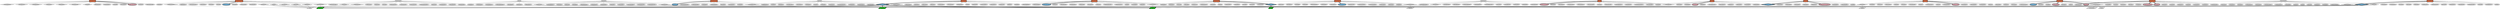 graph IMDB {

	// Director nodes
	subgraph directors {
		node[shape=diamond style=filled]
		aromeclaudemichel
		abraunbettinai
		akinkelmartin
		atraykovatanas
		akronthalerthomas
		aaltmanroberti
		agustemmanuelii
		avergnejeanpierre[ penwidth=5 fillcolor=lightskyblue]
		acatonjonesmichael
		astephanbernhard
		aladogedominique
		aklischstefan
		ametcalfestephen[ penwidth=5 fillcolor=lightskyblue]
		atonetticlaudio
		aengelhardtwilhelm
		akappesstphane
		azensmichael
		amillergeorgei[ penwidth=5 fillcolor=lightskyblue]
		abonnetchristiani
		asciveresmarianna[ penwidth=5 fillcolor=lightskyblue]
		abattiatofranco
		aapprederisfranck
		apakulaalanj
		apunchevborislav
		agrimaldiaurelioi
		asummereric
		asoderberghsteven
		asurchadzhievstefani
		amarinovichanton
		averhoevenpauli
		agutjahrrainer
		akrgnther
	}

	// Actor nodes
	subgraph actors {
		node[style=filled]
		adietermann
		afredward
		afirminerichard
		aclaudiamessner
		aguillaumeromain
		aenzodimartino
		awilliamatherton
		aconsuelolupo
		astefanpetrov
		awayneknight
		aandreasschwaiger
		aanthonyheald
		aceceliaannbirt
		adinaconnolly
		aleonardlansink
		apierrearditi
		acoralyzahonero
		alyubomirbobchevski
		abrigittefossey
		alloydalan
		aivangrigorov
		aantoninobruschetta
		aluciasardo
		asamantharnier
		acarolflorence
		atheresascholze
		adenisarndt
		aemilmarkov
		ajeannetripplehorn
		ascottcaan
		ageorgeclooney
		agerdlohmeyer
		anicolegrimaudo
		aalexandrawinisky
		anicholaswoodeson
		awhoopigoldberg
		aindiravarma
		agretascacchi[ penwidth=5 fillcolor=pink]
		astefandanailov
		adanielvonbargen
		arobyndouglass
		amarenschumacher
		amiguelferrer
		aantoniettacarbonetti
		ajorgerhernandez
		avolkerranisch
		abrnicebejo
		astanleyanderson
		astevekuhn
		apaolaciampi
		aandygarcia
		asharonstone
		amarisaburger
		akarinthaler
		adanielegalea
		astevekalfa
		arichardegrant
		adavidsontag
		aivantonev
		asonyadjulgerova
		ajamessikking
		adimitarhadzhiyanev
		acatherinezetajones
		amarcospicuglia
		anormanarmour
		asheilapaterson
		ajohnheard
		agabrieleferzetti
		afrancishuster
		apetergallagher
		adavidthewlis
		aantonradichev
		asydneypollack
		ajrggudzuhn
		alaurabetti[ penwidth=5 fillcolor=pink]
		aannamariagherardi
		alarrysontag[ penwidth=5 fillcolor=lightskyblue]
		amaurizionicolosi
		afrancomirabella[ penwidth=5 fillcolor=pink]
		abarbaratabita
		ajanchappell
		anikoladadov
		aminianden
		aianholm
		alewissmith
		aviktordanchenko
		abradpitt[ penwidth=5 fillcolor=pink]
		amichaeldouglas[ penwidth=5 fillcolor=lightskyblue]
		aneilmaskell
		ajuliaroberts
		amanliosgalambro
		aberniemac
		ajohnfinn
		afloramontgomery
		ajackmcgee
		ageorgedzundza
		aarmelledeutsch
		aulrichmhe
		asotirmaynolovski
		acaseyaffleck
		arobertculp
		atzenokandov
		aivanbratanov
		amarksangster
		acaitlinoheaney
		alyubomirbachvarov
		aserenaautieri
		apetardespotov
		aterenceharvey
		agesinecukrowski
		aileanarigano
		agabriellelazure[ penwidth=5 fillcolor=pink]
		ajustinmonjo
		aginachiarelli
		aconnorwiddows
		alylelovett
		astancollymore[ penwidth=5 fillcolor=lightskyblue]
		araffaeladavi
		ajuliedray
		ajannowicki
		atzvetolyubrakovski
		afabiolobello
		afrankpatton
		amichalbajor
		atimothypaulperez[ penwidth=5 fillcolor=pink]
		atimrobbins
		adinamerrill
		aalancpeterson
		aludwigbriand
		adeanstockwell
		afrankcturner
		astanleytucci
		amarccaleb
		agilbellows
		amaurolenares
		astefanpejchev
		abogomilsimeonov
		adorothymalone
		adebraengle
		adonatellafinocchiaro
		amaxmller
		ageorgistamatov
		aangelahall
		astoychomazgalov
		avincenzocrivello
		avincentlecoeur
		arenateschroeter
		accilecassel
		adannflorek
		amikhailmikhajlov
		aauroraquattrocchi
		abrionjames
		ahristodinev
		asavahashamov
		aangelinasarova
		asamshepard
		ahubertmulzer[ penwidth=5 fillcolor=lightskyblue]
		adontiffany
		amarkusbker
		abiagiobarone
		asalvatorelazzaro
		amarcoleonardi
		akostatsonev
		amarcocavicchioli
		agusmercurio
		ajaimzwoolvett
		amanueladolcemascolo[ penwidth=5 fillcolor=pink]
		aleilanisarelle
		abenjohnson
		abruceayoung
		aloccorbery
		ajuttawachowiak
		athomasstielner
		asaromiano
		abillyconnolly
		aivankondov
		alucavitrano
		apenlopecruz
		akirilyanev[ penwidth=5 fillcolor=lightskyblue]
		achelcieross
		aganchoganchev
		avincentdonofrio
		adenzelwashington
		astephentobolowsky
		ahughkeaysbyrne
		adillonmoen
		adavidmorrissey
		aalicjajachiewicz
		abenjaminmouton
		aemiliaradeva
		apatricejuiff
		aheathcotewilliams
		amarkgantt[ penwidth=5 fillcolor=pink]
		aivandimov
		aannejacques[ penwidth=5 fillcolor=pink]
		ahumecronyn
		aleahayres
		acharlotterampling
		aeddasabatini
		acorradofortuna
		afranoisechristophe
		agiancarloscuderi
		apetyasilyanova
		aelliottgould
		adavidarnett
		adidierdijoux
		aradarassimov
		alorigalinski
		atonygoldwyn
		akunkabaeva
		akonstanzebreitebner
		atimberrington
		atizianalodato
		anelsonpeltz
		acarmelogalati
		apieradegliesposti
		aeddiejemison
		ahorstkummeth
		aluciacammalleri
		apaullnolan
		avyarakovacheva
		abillcable
		ajurneesmollett
		amariashopova
		aedkross
		alyubomirkanev
		ajohnlithgow
		acynthiastevenson
		aellenthomas
		acesareapolito
		astefanodionisi
		avannifois
		atommikulla
		aestefanacastro
		ahughdancy
		anevenakokanova
	}

	// Movie nodes
	subgraph movies {
		node[shape=box style=filled]
		aunetunfontsix[ fillcolor=coral penwidth=5]
		abasicinstinct[ fillcolor=coral penwidth=5]
		agrandpatronle[ fillcolor=coral penwidth=5]
		abadlands2005[ fillcolor=coral penwidth=5]
		aperdutoamor
		anerolio[ fillcolor=coral penwidth=5]
		aoceanstwelve[ fillcolor=coral penwidth=5]
		apelicanbriefthe
		aplayerthe[ fillcolor=coral penwidth=5]
		arosenheimcopsdie[ fillcolor=coral penwidth=5]
		abeautifuljoe[ fillcolor=coral penwidth=5]
		abasicinstinct2[ fillcolor=coral penwidth=5]
		aletztezeugeder
		akristali
		aribellela[ fillcolor=coral penwidth=5]
		aoceanseleven[ fillcolor=coral penwidth=5]
		aspasenieto
		ageratzite
		alegendazapaisiy[ fillcolor=coral penwidth=5]
		asaramay[ fillcolor=coral penwidth=5]
	}

	// Genre nodes
	subgraph genres {
		node[shape=parallelogram,style=filled]
		amystery
		acomedy[ fillcolor=limegreen penwidth=5]
		ascifi[ fillcolor=limegreen penwidth=5]
		athriller
		adrama[ fillcolor=limegreen penwidth=5]
		aaction
		adocumentary
		aromance[ fillcolor=limegreen penwidth=5]
		acrime
	}

	// Movie edges
	aletztezeugeder--aandreasschwaiger
	anerolio--amarcocavicchioli
	aletztezeugeder--akonstanzebreitebner
	aspasenieto--alyubomirkanev
	agrandpatronle--aladogedominique
	abeautifuljoe--aalancpeterson
	abasicinstinct2--asharonstone
	aspasenieto--alyubomirbachvarov
	abasicinstinct--achelcieross
	abasicinstinct--adanielvonbargen
	ageratzite--aganchoganchev
	arosenheimcopsdie--akinkelmartin
	aletztezeugeder--azensmichael
	akristali--akostatsonev
	arosenheimcopsdie--ahubertmulzer[ penwidth=5]
	aperdutoamor--aantoninobruschetta
	akristali--apetardespotov
	aribellela--aauroraquattrocchi
	anerolio--amaurolenares
	abasicinstinct2--aellenthomas
	aoceanseleven--ascottcaan
	anerolio--asalvatorelazzaro
	aoceanstwelve--acatherinezetajones
	aperdutoamor--aannamariagherardi
	aplayerthe--abrionjames
	alegendazapaisiy--atzenokandov
	anerolio--agiancarloscuderi
	aoceanstwelve--adinaconnolly
	abadlands2005--amiguelferrer
	agrandpatronle--afirminerichard
	aoceanstwelve--aminianden
	aunetunfontsix--asamantharnier
	agrandpatronle--acoralyzahonero
	aribellela--astefanodionisi
	aspasenieto--aemilmarkov
	aoceanseleven--aeddiejemison
	abasicinstinct2--acatonjonesmichael
	akristali--apetyasilyanova
	asaramay--avannifois
	alegendazapaisiy--akirilyanev[ penwidth=5]
	aribellela--araffaeladavi
	anerolio--avincenzocrivello
	aperdutoamor--aradarassimov
	abasicinstinct2--atimberrington
	aspasenieto--asotirmaynolovski
	aunetunfontsix--apatricejuiff
	aoceanseleven--acaseyaffleck
	arosenheimcopsdie--amaxmller
	abasicinstinct2--adavidmorrissey
	aspasenieto--akostatsonev
	aoceanstwelve--aedkross
	aribellela--aeddasabatini
	aplayerthe--asydneypollack
	aletztezeugeder--arenateschroeter
	aoceanseleven--atimothypaulperez[ penwidth=5]
	aplayerthe--apetergallagher
	abasicinstinct2--aterenceharvey
	abeautifuljoe--abillyconnolly
	apelicanbriefthe--ajamessikking
	aunetunfontsix--aloccorbery
	akristali--asonyadjulgerova
	arosenheimcopsdie--agutjahrrainer
	aplayerthe--aangelahall
	anerolio--afrancomirabella[ penwidth=5]
	arosenheimcopsdie--abraunbettinai
	ageratzite--atzvetolyubrakovski
	aoceanseleven--aelliottgould
	aoceanstwelve--asoderberghsteven
	agrandpatronle--afrancishuster
	akristali--aemiliaradeva
	agrandpatronle--atonetticlaudio
	asaramay--abiagiobarone
	arosenheimcopsdie--ahorstkummeth
	aplayerthe--atimrobbins
	anerolio--agrimaldiaurelioi
	apelicanbriefthe--atonygoldwyn
	abadlands2005--alloydalan
	ageratzite--amarinovichanton
	aperdutoamor--acorradofortuna
	apelicanbriefthe--asamshepard
	apelicanbriefthe--arobertculp
	aoceanseleven--amarkgantt[ penwidth=5]
	abeautifuljoe--agilbellows
	agrandpatronle--abonnetchristiani
	aoceanstwelve--ascottcaan
	aplayerthe--alylelovett
	apelicanbriefthe--ajuliaroberts
	ageratzite--aivandimov
	aunetunfontsix--aestefanacastro
	apelicanbriefthe--astanleyanderson
	abasicinstinct--ajeannetripplehorn
	abeautifuljoe--ajurneesmollett
	abeautifuljoe--asharonstone
	apelicanbriefthe--ahumecronyn
	apelicanbriefthe--apakulaalanj
	ageratzite--aivantonev
	aspasenieto--anevenakokanova
	apelicanbriefthe--ajohnlithgow
	aoceanseleven--abradpitt[ penwidth=5]
	aletztezeugeder--agesinecukrowski
	alegendazapaisiy--amikhailmikhajlov
	aspasenieto--abogomilsimeonov
	abeautifuljoe--anormanarmour
	abeautifuljoe--adannflorek
	aplayerthe--agretascacchi[ penwidth=5]
	asaramay--aconsuelolupo
	abeautifuljoe--ajaimzwoolvett
	abadlands2005--adebraengle
	aspasenieto--amichalbajor
	abasicinstinct2--afloramontgomery
	abadlands2005--acaitlinoheaney
	aoceanseleven--ageorgeclooney
	apelicanbriefthe--aanthonyheald
	abadlands2005--arobyndouglass
	asaramay--aileanarigano
	aplayerthe--avincentdonofrio
	abasicinstinct--asharonstone
	abeautifuljoe--afrankcturner
	abasicinstinct--ageorgedzundza
	aoceanseleven--alorigalinski
	abasicinstinct--aleilanisarelle
	abasicinstinct2--ajanchappell
	arosenheimcopsdie--akrgnther
	ageratzite--anikoladadov
	aplayerthe--aleahayres
	aoceanstwelve--ageorgeclooney
	agrandpatronle--accilecassel
	aletztezeugeder--aleonardlansink
	abadlands2005--amarccaleb
	aperdutoamor--anicolegrimaudo
	abasicinstinct2--aneilmaskell
	anerolio--aantoniettacarbonetti
	aletztezeugeder--aclaudiamessner
	aplayerthe--arichardegrant
	abadlands2005--ajustinmonjo
	agrandpatronle--afranoisechristophe
	aoceanseleven--acarolflorence
	abasicinstinct--adenisarndt
	ageratzite--astefanpetrov
	abeautifuljoe--aconnorwiddows
	aplayerthe--adeanstockwell
	aribellela--apaolaciampi
	aplayerthe--adinamerrill
	asaramay--abarbaratabita
	aplayerthe--afredward
	abadlands2005--ahughkeaysbyrne
	aletztezeugeder--astephanbernhard
	aspasenieto--aalicjajachiewicz
	abadlands2005--alewissmith
	abasicinstinct--abenjaminmouton
	aperdutoamor--atizianalodato
	aribellela--agrimaldiaurelioi
	aperdutoamor--agabrieleferzetti
	abeautifuljoe--aianholm
	abadlands2005--astevekuhn
	arosenheimcopsdie--amarenschumacher
	alegendazapaisiy--astoychomazgalov
	akristali--aivangrigorov
	aribellela--amarcoleonardi
	abasicinstinct2--acharlotterampling
	arosenheimcopsdie--agerdlohmeyer
	abeautifuljoe--adillonmoen
	akristali--anevenakokanova
	anerolio--aluciasardo
	aunetunfontsix--adidierdijoux
	aperdutoamor--alucavitrano
	aunetunfontsix--ajuliedray
	aperdutoamor--abattiatofranco
	aoceanseleven--ajorgerhernandez
	abasicinstinct--abillcable
	aoceanstwelve--adontiffany
	ageratzite--amariashopova
	abasicinstinct--abruceayoung
	aspasenieto--aantonradichev
	abasicinstinct2--aheathcotewilliams
	anerolio--apieradegliesposti
	arosenheimcopsdie--amarisaburger
	arosenheimcopsdie--athomasstielner
	apelicanbriefthe--astanleytucci
	abeautifuljoe--ametcalfestephen[ penwidth=5]
	akristali--atraykovatanas
	abadlands2005--asharonstone
	alegendazapaisiy--aangelinasarova
	agrandpatronle--agabriellelazure[ penwidth=5]
	aspasenieto--ajannowicki
	aletztezeugeder--ajrggudzuhn
	abasicinstinct2--adavidthewlis
	aoceanstwelve--adavidsontag
	abasicinstinct2--astancollymore[ penwidth=5]
	aperdutoamor--amanliosgalambro
	arosenheimcopsdie--aandreasschwaiger
	anerolio--amarcospicuglia
	anerolio--aenzodimartino
	aoceanstwelve--alarrysontag[ penwidth=5]
	ageratzite--aangelinasarova
	alegendazapaisiy--alyubomirbobchevski
	asaramay--amanueladolcemascolo[ penwidth=5]
	abasicinstinct--astephentobolowsky
	asaramay--aluciacammalleri
	aoceanstwelve--ajuliaroberts
	alegendazapaisiy--asavahashamov
	aperdutoamor--adonatellafinocchiaro
	asaramay--asciveresmarianna[ penwidth=5]
	apelicanbriefthe--awilliamatherton
	akristali--astoychomazgalov
	arosenheimcopsdie--aklischstefan
	arosenheimcopsdie--aengelhardtwilhelm
	abeautifuljoe--asheilapaterson
	aspasenieto--astoychomazgalov
	aoceanseleven--aceceliaannbirt
	abeautifuljoe--abenjohnson
	anerolio--amaurizionicolosi
	arosenheimcopsdie--akarinthaler
	alegendazapaisiy--aivankondov
	aunetunfontsix--aapprederisfranck
	aletztezeugeder--atheresascholze
	alegendazapaisiy--aviktordanchenko
	aplayerthe--acynthiastevenson
	asaramay--acarmelogalati
	aunetunfontsix--abrnicebejo
	aunetunfontsix--aarmelledeutsch
	agrandpatronle--agustemmanuelii
	aletztezeugeder--avolkerranisch
	abasicinstinct--ajackmcgee
	arosenheimcopsdie--atommikulla
	aoceanstwelve--aandygarcia
	apelicanbriefthe--ajohnheard
	aletztezeugeder--ajuttawachowiak
	aoceanstwelve--abradpitt[ penwidth=5]
	anerolio--asaromiano
	aoceanseleven--aberniemac
	abasicinstinct--averhoevenpauli
	arosenheimcopsdie--amarkusbker
	aperdutoamor--aluciasardo
	agrandpatronle--asummereric
	ageratzite--astefanpejchev
	aunetunfontsix--avincentlecoeur
	abadlands2005--amillergeorgei[ penwidth=5]
	asaramay--aluciasardo
	aunetunfontsix--aalexandrawinisky
	akristali--adimitarhadzhiyanev
	abadlands2005--agusmercurio
	abadlands2005--adavidarnett
	asaramay--aserenaautieri
	abasicinstinct--awayneknight
	abasicinstinct2--amarksangster
	aoceanseleven--afrankpatton
	aplayerthe--awhoopigoldberg
	aunetunfontsix--avergnejeanpierre[ penwidth=5]
	aoceanseleven--asoderberghsteven
	apelicanbriefthe--adenzelwashington
	aoceanstwelve--acaseyaffleck
	apelicanbriefthe--anicholaswoodeson
	ageratzite--akunkabaeva
	aplayerthe--aaltmanroberti
	aribellela--adanielegalea
	akristali--astefandanailov
	abasicinstinct--amichaeldouglas[ penwidth=5]
	abeautifuljoe--aginachiarelli
	agrandpatronle--akappesstphane
	agrandpatronle--astevekalfa
	abasicinstinct2--ahughdancy
	aunetunfontsix--apierrearditi
	aspasenieto--apunchevborislav
	ageratzite--aivanbratanov
	anerolio--afabiolobello
	alegendazapaisiy--ahristodinev
	aletztezeugeder--adietermann
	aletztezeugeder--aulrichmhe
	abasicinstinct--adorothymalone
	aunetunfontsix--abrigittefossey
	aribellela--apenlopecruz
	aoceanstwelve--anelsonpeltz
	alegendazapaisiy--asurchadzhievstefani
	agrandpatronle--aromeclaudemichel
	aoceanstwelve--aannejacques[ penwidth=5]
	apelicanbriefthe--ajohnfinn
	aribellela--alaurabetti[ penwidth=5]
	aoceanseleven--apaullnolan
	aribellela--acesareapolito
	ageratzite--avyarakovacheva
	arosenheimcopsdie--akronthalerthomas
	aunetunfontsix--aguillaumeromain
	aunetunfontsix--aludwigbriand
	abasicinstinct2--aindiravarma
	ageratzite--ageorgistamatov

	// Genre edges
	asoderberghsteven--adocumentary
	avergnejeanpierre--acomedy[ penwidth=5]
	asurchadzhievstefani--adrama
	acatonjonesmichael--amystery
	aaltmanroberti--athriller
	akronthalerthomas--acomedy
	apakulaalanj--athriller
	ametcalfestephen--aromance[ penwidth=5]
	aklischstefan--acomedy
	apakulaalanj--amystery
	akronthalerthomas--acrime
	asoderberghsteven--athriller
	akinkelmartin--acomedy
	averhoevenpauli--amystery
	asoderberghsteven--acomedy
	atraykovatanas--adrama
	akrgnther--acomedy
	asoderberghsteven--aaction
	apunchevborislav--adrama
	agrimaldiaurelioi--adrama
	averhoevenpauli--adrama
	agutjahrrainer--acomedy
	aapprederisfranck--acomedy
	asoderberghsteven--acrime
	abraunbettinai--acomedy
	amillergeorgei--ascifi[ penwidth=5]
	aaltmanroberti--acomedy
	akrgnther--acrime
	amarinovichanton--adrama
	acatonjonesmichael--athriller
	abattiatofranco--adrama
	acatonjonesmichael--acrime
	averhoevenpauli--acrime
	averhoevenpauli--athriller
	ametcalfestephen--adrama[ penwidth=5]
	aaltmanroberti--adrama
	aklischstefan--acrime
	agutjahrrainer--acrime
	apakulaalanj--adrama
	akinkelmartin--acrime
	azensmichael--acrime
	aengelhardtwilhelm--acrime
	acatonjonesmichael--adrama
	astephanbernhard--acrime
	ametcalfestephen--acomedy[ penwidth=5]
	abraunbettinai--acrime

}
